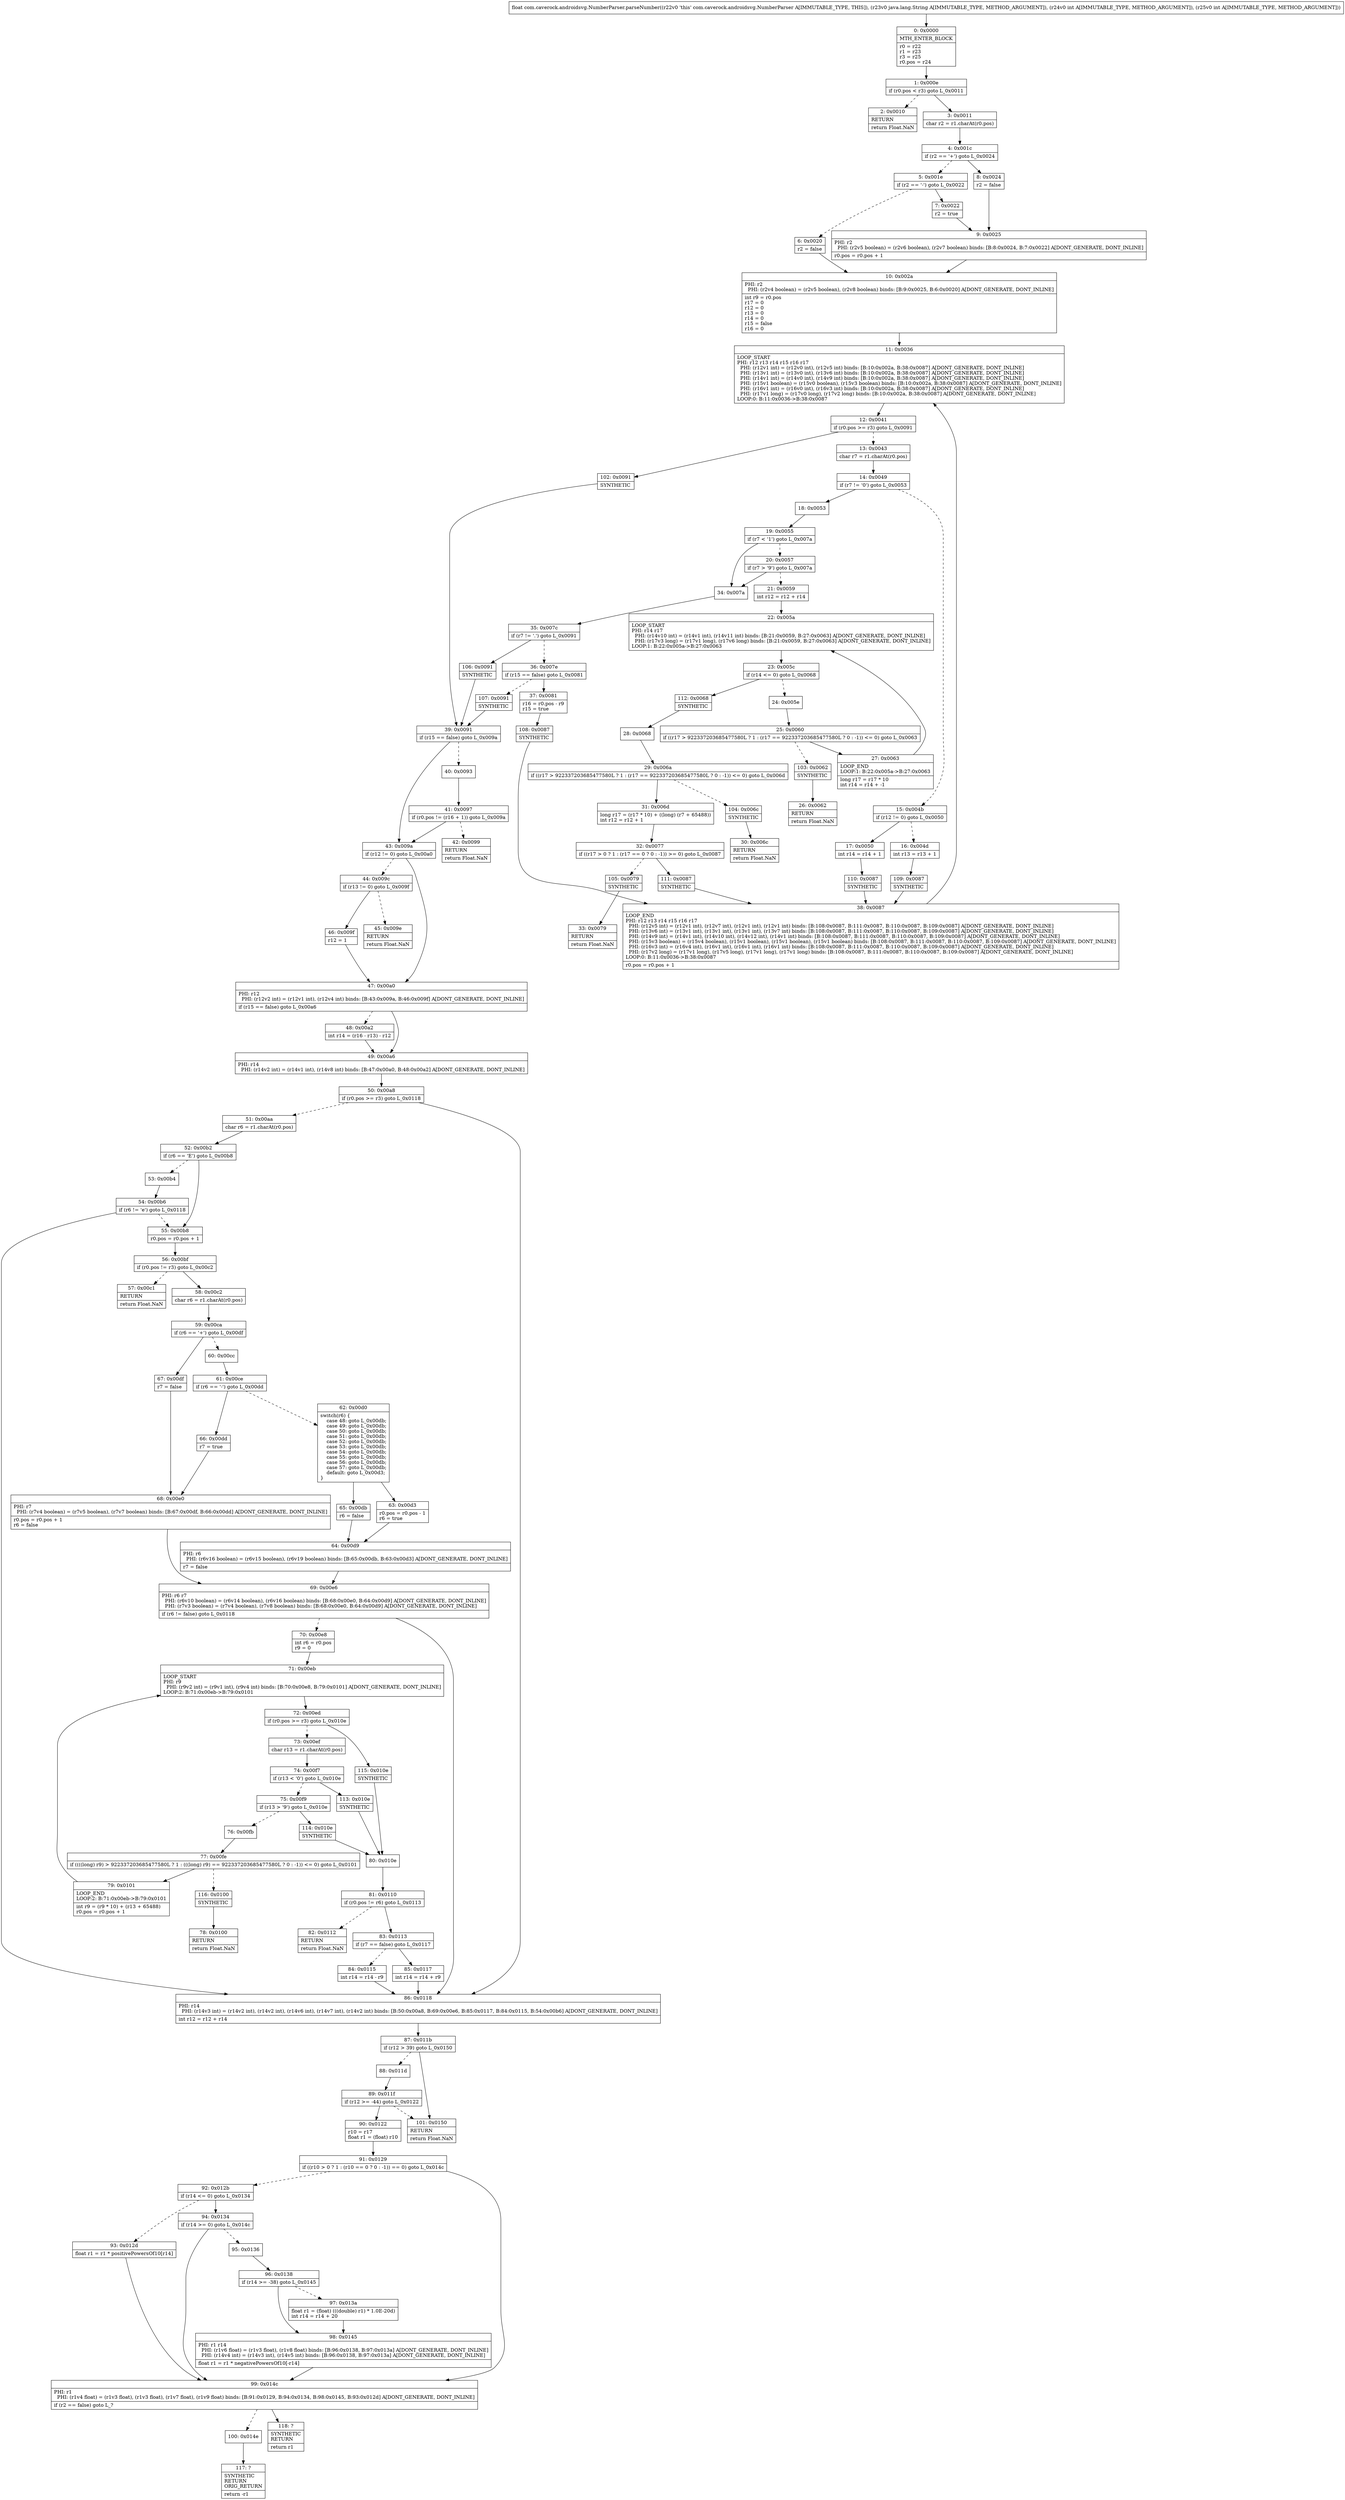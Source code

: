 digraph "CFG forcom.caverock.androidsvg.NumberParser.parseNumber(Ljava\/lang\/String;II)F" {
Node_0 [shape=record,label="{0\:\ 0x0000|MTH_ENTER_BLOCK\l|r0 = r22\lr1 = r23\lr3 = r25\lr0.pos = r24\l}"];
Node_1 [shape=record,label="{1\:\ 0x000e|if (r0.pos \< r3) goto L_0x0011\l}"];
Node_2 [shape=record,label="{2\:\ 0x0010|RETURN\l|return Float.NaN\l}"];
Node_3 [shape=record,label="{3\:\ 0x0011|char r2 = r1.charAt(r0.pos)\l}"];
Node_4 [shape=record,label="{4\:\ 0x001c|if (r2 == '+') goto L_0x0024\l}"];
Node_5 [shape=record,label="{5\:\ 0x001e|if (r2 == '\-') goto L_0x0022\l}"];
Node_6 [shape=record,label="{6\:\ 0x0020|r2 = false\l}"];
Node_7 [shape=record,label="{7\:\ 0x0022|r2 = true\l}"];
Node_8 [shape=record,label="{8\:\ 0x0024|r2 = false\l}"];
Node_9 [shape=record,label="{9\:\ 0x0025|PHI: r2 \l  PHI: (r2v5 boolean) = (r2v6 boolean), (r2v7 boolean) binds: [B:8:0x0024, B:7:0x0022] A[DONT_GENERATE, DONT_INLINE]\l|r0.pos = r0.pos + 1\l}"];
Node_10 [shape=record,label="{10\:\ 0x002a|PHI: r2 \l  PHI: (r2v4 boolean) = (r2v5 boolean), (r2v8 boolean) binds: [B:9:0x0025, B:6:0x0020] A[DONT_GENERATE, DONT_INLINE]\l|int r9 = r0.pos\lr17 = 0\lr12 = 0\lr13 = 0\lr14 = 0\lr15 = false\lr16 = 0\l}"];
Node_11 [shape=record,label="{11\:\ 0x0036|LOOP_START\lPHI: r12 r13 r14 r15 r16 r17 \l  PHI: (r12v1 int) = (r12v0 int), (r12v5 int) binds: [B:10:0x002a, B:38:0x0087] A[DONT_GENERATE, DONT_INLINE]\l  PHI: (r13v1 int) = (r13v0 int), (r13v6 int) binds: [B:10:0x002a, B:38:0x0087] A[DONT_GENERATE, DONT_INLINE]\l  PHI: (r14v1 int) = (r14v0 int), (r14v9 int) binds: [B:10:0x002a, B:38:0x0087] A[DONT_GENERATE, DONT_INLINE]\l  PHI: (r15v1 boolean) = (r15v0 boolean), (r15v3 boolean) binds: [B:10:0x002a, B:38:0x0087] A[DONT_GENERATE, DONT_INLINE]\l  PHI: (r16v1 int) = (r16v0 int), (r16v3 int) binds: [B:10:0x002a, B:38:0x0087] A[DONT_GENERATE, DONT_INLINE]\l  PHI: (r17v1 long) = (r17v0 long), (r17v2 long) binds: [B:10:0x002a, B:38:0x0087] A[DONT_GENERATE, DONT_INLINE]\lLOOP:0: B:11:0x0036\-\>B:38:0x0087\l}"];
Node_12 [shape=record,label="{12\:\ 0x0041|if (r0.pos \>= r3) goto L_0x0091\l}"];
Node_13 [shape=record,label="{13\:\ 0x0043|char r7 = r1.charAt(r0.pos)\l}"];
Node_14 [shape=record,label="{14\:\ 0x0049|if (r7 != '0') goto L_0x0053\l}"];
Node_15 [shape=record,label="{15\:\ 0x004b|if (r12 != 0) goto L_0x0050\l}"];
Node_16 [shape=record,label="{16\:\ 0x004d|int r13 = r13 + 1\l}"];
Node_17 [shape=record,label="{17\:\ 0x0050|int r14 = r14 + 1\l}"];
Node_18 [shape=record,label="{18\:\ 0x0053}"];
Node_19 [shape=record,label="{19\:\ 0x0055|if (r7 \< '1') goto L_0x007a\l}"];
Node_20 [shape=record,label="{20\:\ 0x0057|if (r7 \> '9') goto L_0x007a\l}"];
Node_21 [shape=record,label="{21\:\ 0x0059|int r12 = r12 + r14\l}"];
Node_22 [shape=record,label="{22\:\ 0x005a|LOOP_START\lPHI: r14 r17 \l  PHI: (r14v10 int) = (r14v1 int), (r14v11 int) binds: [B:21:0x0059, B:27:0x0063] A[DONT_GENERATE, DONT_INLINE]\l  PHI: (r17v3 long) = (r17v1 long), (r17v6 long) binds: [B:21:0x0059, B:27:0x0063] A[DONT_GENERATE, DONT_INLINE]\lLOOP:1: B:22:0x005a\-\>B:27:0x0063\l}"];
Node_23 [shape=record,label="{23\:\ 0x005c|if (r14 \<= 0) goto L_0x0068\l}"];
Node_24 [shape=record,label="{24\:\ 0x005e}"];
Node_25 [shape=record,label="{25\:\ 0x0060|if ((r17 \> 922337203685477580L ? 1 : (r17 == 922337203685477580L ? 0 : \-1)) \<= 0) goto L_0x0063\l}"];
Node_26 [shape=record,label="{26\:\ 0x0062|RETURN\l|return Float.NaN\l}"];
Node_27 [shape=record,label="{27\:\ 0x0063|LOOP_END\lLOOP:1: B:22:0x005a\-\>B:27:0x0063\l|long r17 = r17 * 10\lint r14 = r14 + \-1\l}"];
Node_28 [shape=record,label="{28\:\ 0x0068}"];
Node_29 [shape=record,label="{29\:\ 0x006a|if ((r17 \> 922337203685477580L ? 1 : (r17 == 922337203685477580L ? 0 : \-1)) \<= 0) goto L_0x006d\l}"];
Node_30 [shape=record,label="{30\:\ 0x006c|RETURN\l|return Float.NaN\l}"];
Node_31 [shape=record,label="{31\:\ 0x006d|long r17 = (r17 * 10) + ((long) (r7 + 65488))\lint r12 = r12 + 1\l}"];
Node_32 [shape=record,label="{32\:\ 0x0077|if ((r17 \> 0 ? 1 : (r17 == 0 ? 0 : \-1)) \>= 0) goto L_0x0087\l}"];
Node_33 [shape=record,label="{33\:\ 0x0079|RETURN\l|return Float.NaN\l}"];
Node_34 [shape=record,label="{34\:\ 0x007a}"];
Node_35 [shape=record,label="{35\:\ 0x007c|if (r7 != '.') goto L_0x0091\l}"];
Node_36 [shape=record,label="{36\:\ 0x007e|if (r15 == false) goto L_0x0081\l}"];
Node_37 [shape=record,label="{37\:\ 0x0081|r16 = r0.pos \- r9\lr15 = true\l}"];
Node_38 [shape=record,label="{38\:\ 0x0087|LOOP_END\lPHI: r12 r13 r14 r15 r16 r17 \l  PHI: (r12v5 int) = (r12v1 int), (r12v7 int), (r12v1 int), (r12v1 int) binds: [B:108:0x0087, B:111:0x0087, B:110:0x0087, B:109:0x0087] A[DONT_GENERATE, DONT_INLINE]\l  PHI: (r13v6 int) = (r13v1 int), (r13v1 int), (r13v1 int), (r13v7 int) binds: [B:108:0x0087, B:111:0x0087, B:110:0x0087, B:109:0x0087] A[DONT_GENERATE, DONT_INLINE]\l  PHI: (r14v9 int) = (r14v1 int), (r14v10 int), (r14v12 int), (r14v1 int) binds: [B:108:0x0087, B:111:0x0087, B:110:0x0087, B:109:0x0087] A[DONT_GENERATE, DONT_INLINE]\l  PHI: (r15v3 boolean) = (r15v4 boolean), (r15v1 boolean), (r15v1 boolean), (r15v1 boolean) binds: [B:108:0x0087, B:111:0x0087, B:110:0x0087, B:109:0x0087] A[DONT_GENERATE, DONT_INLINE]\l  PHI: (r16v3 int) = (r16v4 int), (r16v1 int), (r16v1 int), (r16v1 int) binds: [B:108:0x0087, B:111:0x0087, B:110:0x0087, B:109:0x0087] A[DONT_GENERATE, DONT_INLINE]\l  PHI: (r17v2 long) = (r17v1 long), (r17v5 long), (r17v1 long), (r17v1 long) binds: [B:108:0x0087, B:111:0x0087, B:110:0x0087, B:109:0x0087] A[DONT_GENERATE, DONT_INLINE]\lLOOP:0: B:11:0x0036\-\>B:38:0x0087\l|r0.pos = r0.pos + 1\l}"];
Node_39 [shape=record,label="{39\:\ 0x0091|if (r15 == false) goto L_0x009a\l}"];
Node_40 [shape=record,label="{40\:\ 0x0093}"];
Node_41 [shape=record,label="{41\:\ 0x0097|if (r0.pos != (r16 + 1)) goto L_0x009a\l}"];
Node_42 [shape=record,label="{42\:\ 0x0099|RETURN\l|return Float.NaN\l}"];
Node_43 [shape=record,label="{43\:\ 0x009a|if (r12 != 0) goto L_0x00a0\l}"];
Node_44 [shape=record,label="{44\:\ 0x009c|if (r13 != 0) goto L_0x009f\l}"];
Node_45 [shape=record,label="{45\:\ 0x009e|RETURN\l|return Float.NaN\l}"];
Node_46 [shape=record,label="{46\:\ 0x009f|r12 = 1\l}"];
Node_47 [shape=record,label="{47\:\ 0x00a0|PHI: r12 \l  PHI: (r12v2 int) = (r12v1 int), (r12v4 int) binds: [B:43:0x009a, B:46:0x009f] A[DONT_GENERATE, DONT_INLINE]\l|if (r15 == false) goto L_0x00a6\l}"];
Node_48 [shape=record,label="{48\:\ 0x00a2|int r14 = (r16 \- r13) \- r12\l}"];
Node_49 [shape=record,label="{49\:\ 0x00a6|PHI: r14 \l  PHI: (r14v2 int) = (r14v1 int), (r14v8 int) binds: [B:47:0x00a0, B:48:0x00a2] A[DONT_GENERATE, DONT_INLINE]\l}"];
Node_50 [shape=record,label="{50\:\ 0x00a8|if (r0.pos \>= r3) goto L_0x0118\l}"];
Node_51 [shape=record,label="{51\:\ 0x00aa|char r6 = r1.charAt(r0.pos)\l}"];
Node_52 [shape=record,label="{52\:\ 0x00b2|if (r6 == 'E') goto L_0x00b8\l}"];
Node_53 [shape=record,label="{53\:\ 0x00b4}"];
Node_54 [shape=record,label="{54\:\ 0x00b6|if (r6 != 'e') goto L_0x0118\l}"];
Node_55 [shape=record,label="{55\:\ 0x00b8|r0.pos = r0.pos + 1\l}"];
Node_56 [shape=record,label="{56\:\ 0x00bf|if (r0.pos != r3) goto L_0x00c2\l}"];
Node_57 [shape=record,label="{57\:\ 0x00c1|RETURN\l|return Float.NaN\l}"];
Node_58 [shape=record,label="{58\:\ 0x00c2|char r6 = r1.charAt(r0.pos)\l}"];
Node_59 [shape=record,label="{59\:\ 0x00ca|if (r6 == '+') goto L_0x00df\l}"];
Node_60 [shape=record,label="{60\:\ 0x00cc}"];
Node_61 [shape=record,label="{61\:\ 0x00ce|if (r6 == '\-') goto L_0x00dd\l}"];
Node_62 [shape=record,label="{62\:\ 0x00d0|switch(r6) \{\l    case 48: goto L_0x00db;\l    case 49: goto L_0x00db;\l    case 50: goto L_0x00db;\l    case 51: goto L_0x00db;\l    case 52: goto L_0x00db;\l    case 53: goto L_0x00db;\l    case 54: goto L_0x00db;\l    case 55: goto L_0x00db;\l    case 56: goto L_0x00db;\l    case 57: goto L_0x00db;\l    default: goto L_0x00d3;\l\}\l}"];
Node_63 [shape=record,label="{63\:\ 0x00d3|r0.pos = r0.pos \- 1\lr6 = true\l}"];
Node_64 [shape=record,label="{64\:\ 0x00d9|PHI: r6 \l  PHI: (r6v16 boolean) = (r6v15 boolean), (r6v19 boolean) binds: [B:65:0x00db, B:63:0x00d3] A[DONT_GENERATE, DONT_INLINE]\l|r7 = false\l}"];
Node_65 [shape=record,label="{65\:\ 0x00db|r6 = false\l}"];
Node_66 [shape=record,label="{66\:\ 0x00dd|r7 = true\l}"];
Node_67 [shape=record,label="{67\:\ 0x00df|r7 = false\l}"];
Node_68 [shape=record,label="{68\:\ 0x00e0|PHI: r7 \l  PHI: (r7v4 boolean) = (r7v5 boolean), (r7v7 boolean) binds: [B:67:0x00df, B:66:0x00dd] A[DONT_GENERATE, DONT_INLINE]\l|r0.pos = r0.pos + 1\lr6 = false\l}"];
Node_69 [shape=record,label="{69\:\ 0x00e6|PHI: r6 r7 \l  PHI: (r6v10 boolean) = (r6v14 boolean), (r6v16 boolean) binds: [B:68:0x00e0, B:64:0x00d9] A[DONT_GENERATE, DONT_INLINE]\l  PHI: (r7v3 boolean) = (r7v4 boolean), (r7v8 boolean) binds: [B:68:0x00e0, B:64:0x00d9] A[DONT_GENERATE, DONT_INLINE]\l|if (r6 != false) goto L_0x0118\l}"];
Node_70 [shape=record,label="{70\:\ 0x00e8|int r6 = r0.pos\lr9 = 0\l}"];
Node_71 [shape=record,label="{71\:\ 0x00eb|LOOP_START\lPHI: r9 \l  PHI: (r9v2 int) = (r9v1 int), (r9v4 int) binds: [B:70:0x00e8, B:79:0x0101] A[DONT_GENERATE, DONT_INLINE]\lLOOP:2: B:71:0x00eb\-\>B:79:0x0101\l}"];
Node_72 [shape=record,label="{72\:\ 0x00ed|if (r0.pos \>= r3) goto L_0x010e\l}"];
Node_73 [shape=record,label="{73\:\ 0x00ef|char r13 = r1.charAt(r0.pos)\l}"];
Node_74 [shape=record,label="{74\:\ 0x00f7|if (r13 \< '0') goto L_0x010e\l}"];
Node_75 [shape=record,label="{75\:\ 0x00f9|if (r13 \> '9') goto L_0x010e\l}"];
Node_76 [shape=record,label="{76\:\ 0x00fb}"];
Node_77 [shape=record,label="{77\:\ 0x00fe|if ((((long) r9) \> 922337203685477580L ? 1 : (((long) r9) == 922337203685477580L ? 0 : \-1)) \<= 0) goto L_0x0101\l}"];
Node_78 [shape=record,label="{78\:\ 0x0100|RETURN\l|return Float.NaN\l}"];
Node_79 [shape=record,label="{79\:\ 0x0101|LOOP_END\lLOOP:2: B:71:0x00eb\-\>B:79:0x0101\l|int r9 = (r9 * 10) + (r13 + 65488)\lr0.pos = r0.pos + 1\l}"];
Node_80 [shape=record,label="{80\:\ 0x010e}"];
Node_81 [shape=record,label="{81\:\ 0x0110|if (r0.pos != r6) goto L_0x0113\l}"];
Node_82 [shape=record,label="{82\:\ 0x0112|RETURN\l|return Float.NaN\l}"];
Node_83 [shape=record,label="{83\:\ 0x0113|if (r7 == false) goto L_0x0117\l}"];
Node_84 [shape=record,label="{84\:\ 0x0115|int r14 = r14 \- r9\l}"];
Node_85 [shape=record,label="{85\:\ 0x0117|int r14 = r14 + r9\l}"];
Node_86 [shape=record,label="{86\:\ 0x0118|PHI: r14 \l  PHI: (r14v3 int) = (r14v2 int), (r14v2 int), (r14v6 int), (r14v7 int), (r14v2 int) binds: [B:50:0x00a8, B:69:0x00e6, B:85:0x0117, B:84:0x0115, B:54:0x00b6] A[DONT_GENERATE, DONT_INLINE]\l|int r12 = r12 + r14\l}"];
Node_87 [shape=record,label="{87\:\ 0x011b|if (r12 \> 39) goto L_0x0150\l}"];
Node_88 [shape=record,label="{88\:\ 0x011d}"];
Node_89 [shape=record,label="{89\:\ 0x011f|if (r12 \>= \-44) goto L_0x0122\l}"];
Node_90 [shape=record,label="{90\:\ 0x0122|r10 = r17\lfloat r1 = (float) r10\l}"];
Node_91 [shape=record,label="{91\:\ 0x0129|if ((r10 \> 0 ? 1 : (r10 == 0 ? 0 : \-1)) == 0) goto L_0x014c\l}"];
Node_92 [shape=record,label="{92\:\ 0x012b|if (r14 \<= 0) goto L_0x0134\l}"];
Node_93 [shape=record,label="{93\:\ 0x012d|float r1 = r1 * positivePowersOf10[r14]\l}"];
Node_94 [shape=record,label="{94\:\ 0x0134|if (r14 \>= 0) goto L_0x014c\l}"];
Node_95 [shape=record,label="{95\:\ 0x0136}"];
Node_96 [shape=record,label="{96\:\ 0x0138|if (r14 \>= \-38) goto L_0x0145\l}"];
Node_97 [shape=record,label="{97\:\ 0x013a|float r1 = (float) (((double) r1) * 1.0E\-20d)\lint r14 = r14 + 20\l}"];
Node_98 [shape=record,label="{98\:\ 0x0145|PHI: r1 r14 \l  PHI: (r1v6 float) = (r1v3 float), (r1v8 float) binds: [B:96:0x0138, B:97:0x013a] A[DONT_GENERATE, DONT_INLINE]\l  PHI: (r14v4 int) = (r14v3 int), (r14v5 int) binds: [B:96:0x0138, B:97:0x013a] A[DONT_GENERATE, DONT_INLINE]\l|float r1 = r1 * negativePowersOf10[\-r14]\l}"];
Node_99 [shape=record,label="{99\:\ 0x014c|PHI: r1 \l  PHI: (r1v4 float) = (r1v3 float), (r1v3 float), (r1v7 float), (r1v9 float) binds: [B:91:0x0129, B:94:0x0134, B:98:0x0145, B:93:0x012d] A[DONT_GENERATE, DONT_INLINE]\l|if (r2 == false) goto L_?\l}"];
Node_100 [shape=record,label="{100\:\ 0x014e}"];
Node_101 [shape=record,label="{101\:\ 0x0150|RETURN\l|return Float.NaN\l}"];
Node_102 [shape=record,label="{102\:\ 0x0091|SYNTHETIC\l}"];
Node_103 [shape=record,label="{103\:\ 0x0062|SYNTHETIC\l}"];
Node_104 [shape=record,label="{104\:\ 0x006c|SYNTHETIC\l}"];
Node_105 [shape=record,label="{105\:\ 0x0079|SYNTHETIC\l}"];
Node_106 [shape=record,label="{106\:\ 0x0091|SYNTHETIC\l}"];
Node_107 [shape=record,label="{107\:\ 0x0091|SYNTHETIC\l}"];
Node_108 [shape=record,label="{108\:\ 0x0087|SYNTHETIC\l}"];
Node_109 [shape=record,label="{109\:\ 0x0087|SYNTHETIC\l}"];
Node_110 [shape=record,label="{110\:\ 0x0087|SYNTHETIC\l}"];
Node_111 [shape=record,label="{111\:\ 0x0087|SYNTHETIC\l}"];
Node_112 [shape=record,label="{112\:\ 0x0068|SYNTHETIC\l}"];
Node_113 [shape=record,label="{113\:\ 0x010e|SYNTHETIC\l}"];
Node_114 [shape=record,label="{114\:\ 0x010e|SYNTHETIC\l}"];
Node_115 [shape=record,label="{115\:\ 0x010e|SYNTHETIC\l}"];
Node_116 [shape=record,label="{116\:\ 0x0100|SYNTHETIC\l}"];
Node_117 [shape=record,label="{117\:\ ?|SYNTHETIC\lRETURN\lORIG_RETURN\l|return \-r1\l}"];
Node_118 [shape=record,label="{118\:\ ?|SYNTHETIC\lRETURN\l|return r1\l}"];
MethodNode[shape=record,label="{float com.caverock.androidsvg.NumberParser.parseNumber((r22v0 'this' com.caverock.androidsvg.NumberParser A[IMMUTABLE_TYPE, THIS]), (r23v0 java.lang.String A[IMMUTABLE_TYPE, METHOD_ARGUMENT]), (r24v0 int A[IMMUTABLE_TYPE, METHOD_ARGUMENT]), (r25v0 int A[IMMUTABLE_TYPE, METHOD_ARGUMENT])) }"];
MethodNode -> Node_0;
Node_0 -> Node_1;
Node_1 -> Node_2[style=dashed];
Node_1 -> Node_3;
Node_3 -> Node_4;
Node_4 -> Node_5[style=dashed];
Node_4 -> Node_8;
Node_5 -> Node_6[style=dashed];
Node_5 -> Node_7;
Node_6 -> Node_10;
Node_7 -> Node_9;
Node_8 -> Node_9;
Node_9 -> Node_10;
Node_10 -> Node_11;
Node_11 -> Node_12;
Node_12 -> Node_13[style=dashed];
Node_12 -> Node_102;
Node_13 -> Node_14;
Node_14 -> Node_15[style=dashed];
Node_14 -> Node_18;
Node_15 -> Node_16[style=dashed];
Node_15 -> Node_17;
Node_16 -> Node_109;
Node_17 -> Node_110;
Node_18 -> Node_19;
Node_19 -> Node_20[style=dashed];
Node_19 -> Node_34;
Node_20 -> Node_21[style=dashed];
Node_20 -> Node_34;
Node_21 -> Node_22;
Node_22 -> Node_23;
Node_23 -> Node_24[style=dashed];
Node_23 -> Node_112;
Node_24 -> Node_25;
Node_25 -> Node_27;
Node_25 -> Node_103[style=dashed];
Node_27 -> Node_22;
Node_28 -> Node_29;
Node_29 -> Node_31;
Node_29 -> Node_104[style=dashed];
Node_31 -> Node_32;
Node_32 -> Node_105[style=dashed];
Node_32 -> Node_111;
Node_34 -> Node_35;
Node_35 -> Node_36[style=dashed];
Node_35 -> Node_106;
Node_36 -> Node_37;
Node_36 -> Node_107[style=dashed];
Node_37 -> Node_108;
Node_38 -> Node_11;
Node_39 -> Node_40[style=dashed];
Node_39 -> Node_43;
Node_40 -> Node_41;
Node_41 -> Node_42[style=dashed];
Node_41 -> Node_43;
Node_43 -> Node_44[style=dashed];
Node_43 -> Node_47;
Node_44 -> Node_45[style=dashed];
Node_44 -> Node_46;
Node_46 -> Node_47;
Node_47 -> Node_48[style=dashed];
Node_47 -> Node_49;
Node_48 -> Node_49;
Node_49 -> Node_50;
Node_50 -> Node_51[style=dashed];
Node_50 -> Node_86;
Node_51 -> Node_52;
Node_52 -> Node_53[style=dashed];
Node_52 -> Node_55;
Node_53 -> Node_54;
Node_54 -> Node_55[style=dashed];
Node_54 -> Node_86;
Node_55 -> Node_56;
Node_56 -> Node_57[style=dashed];
Node_56 -> Node_58;
Node_58 -> Node_59;
Node_59 -> Node_60[style=dashed];
Node_59 -> Node_67;
Node_60 -> Node_61;
Node_61 -> Node_62[style=dashed];
Node_61 -> Node_66;
Node_62 -> Node_63;
Node_62 -> Node_65;
Node_63 -> Node_64;
Node_64 -> Node_69;
Node_65 -> Node_64;
Node_66 -> Node_68;
Node_67 -> Node_68;
Node_68 -> Node_69;
Node_69 -> Node_70[style=dashed];
Node_69 -> Node_86;
Node_70 -> Node_71;
Node_71 -> Node_72;
Node_72 -> Node_73[style=dashed];
Node_72 -> Node_115;
Node_73 -> Node_74;
Node_74 -> Node_75[style=dashed];
Node_74 -> Node_113;
Node_75 -> Node_76[style=dashed];
Node_75 -> Node_114;
Node_76 -> Node_77;
Node_77 -> Node_79;
Node_77 -> Node_116[style=dashed];
Node_79 -> Node_71;
Node_80 -> Node_81;
Node_81 -> Node_82[style=dashed];
Node_81 -> Node_83;
Node_83 -> Node_84[style=dashed];
Node_83 -> Node_85;
Node_84 -> Node_86;
Node_85 -> Node_86;
Node_86 -> Node_87;
Node_87 -> Node_88[style=dashed];
Node_87 -> Node_101;
Node_88 -> Node_89;
Node_89 -> Node_90;
Node_89 -> Node_101[style=dashed];
Node_90 -> Node_91;
Node_91 -> Node_92[style=dashed];
Node_91 -> Node_99;
Node_92 -> Node_93[style=dashed];
Node_92 -> Node_94;
Node_93 -> Node_99;
Node_94 -> Node_95[style=dashed];
Node_94 -> Node_99;
Node_95 -> Node_96;
Node_96 -> Node_97[style=dashed];
Node_96 -> Node_98;
Node_97 -> Node_98;
Node_98 -> Node_99;
Node_99 -> Node_100[style=dashed];
Node_99 -> Node_118;
Node_100 -> Node_117;
Node_102 -> Node_39;
Node_103 -> Node_26;
Node_104 -> Node_30;
Node_105 -> Node_33;
Node_106 -> Node_39;
Node_107 -> Node_39;
Node_108 -> Node_38;
Node_109 -> Node_38;
Node_110 -> Node_38;
Node_111 -> Node_38;
Node_112 -> Node_28;
Node_113 -> Node_80;
Node_114 -> Node_80;
Node_115 -> Node_80;
Node_116 -> Node_78;
}

